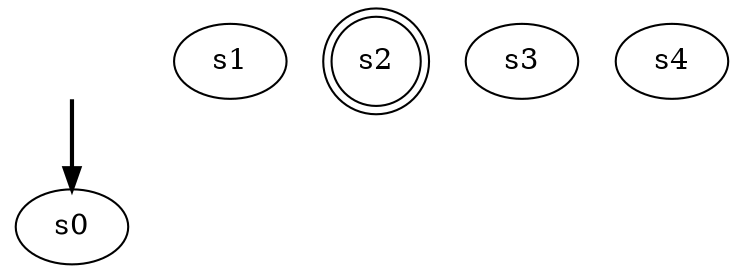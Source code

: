 digraph{
    fake [style=invisible]
    s0 [root=true]

    fake -> s0 [style=bold]

    s1
    s2 [shape=doublecircle]
    s3
    s4
}